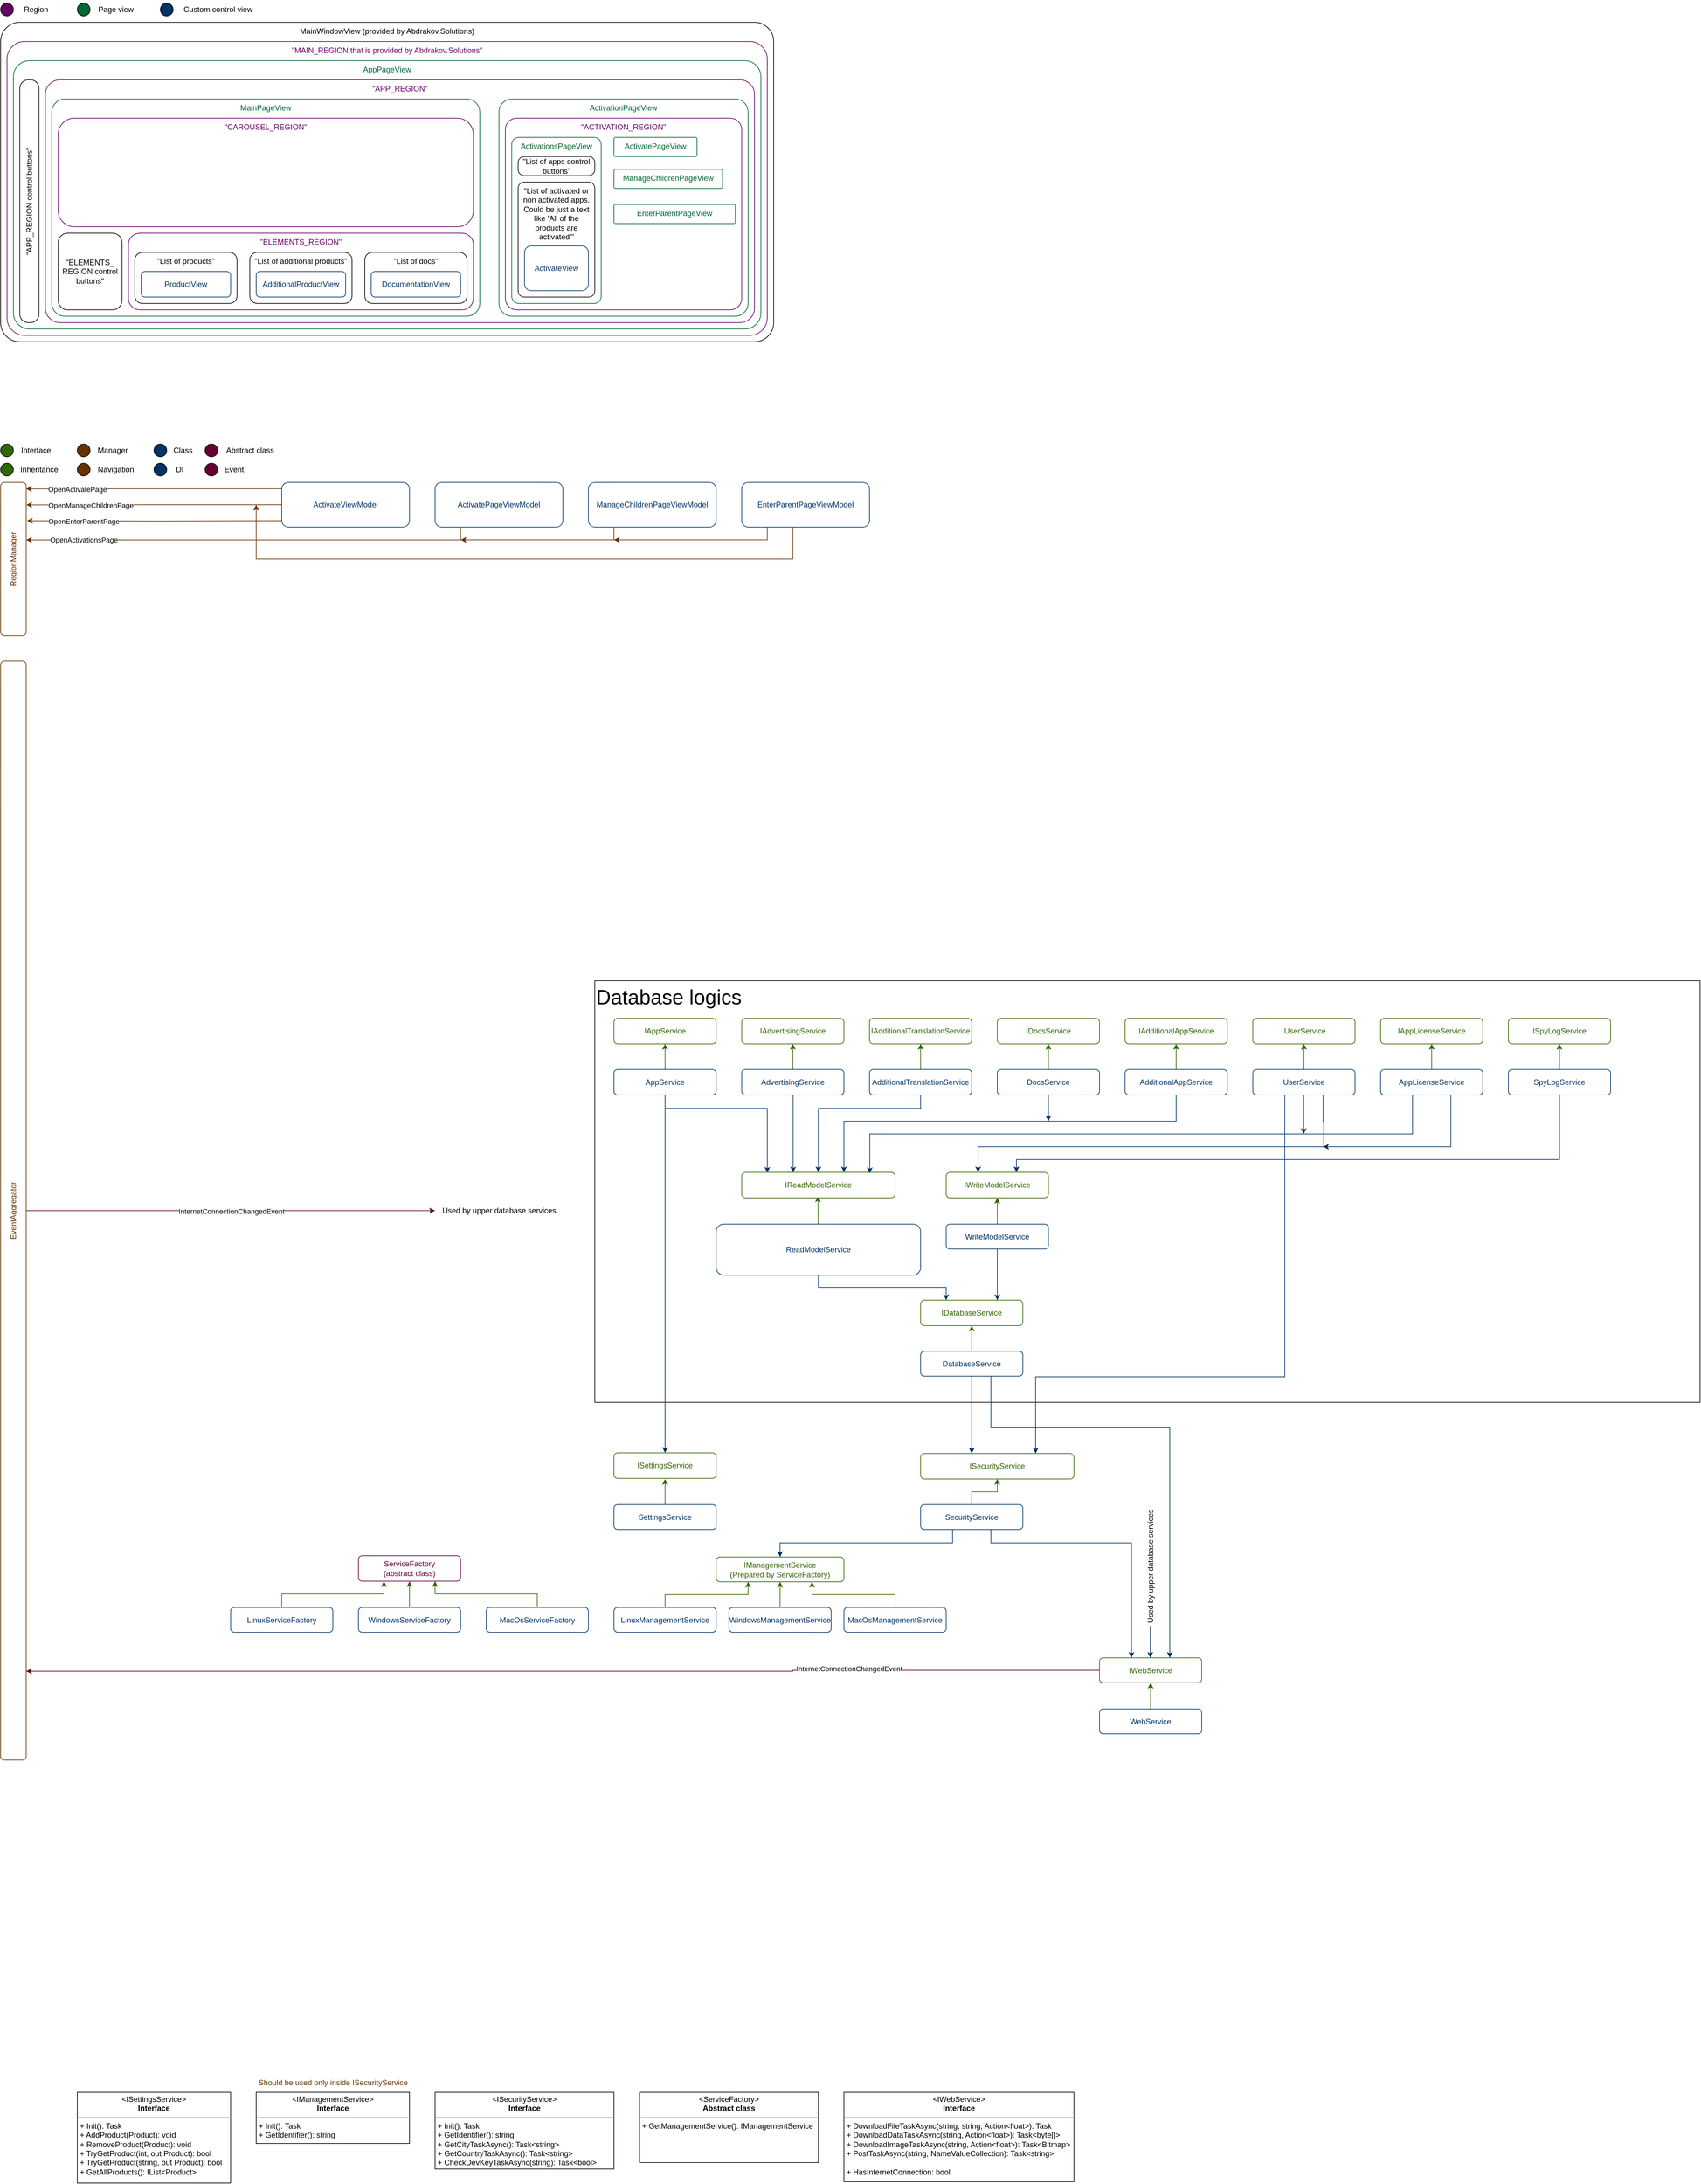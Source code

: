 <mxfile version="22.1.11" type="github">
  <diagram name="Страница — 1" id="71236_rjl9xkLxXNMGo-">
    <mxGraphModel dx="2607" dy="1356" grid="1" gridSize="10" guides="1" tooltips="1" connect="1" arrows="1" fold="1" page="1" pageScale="1" pageWidth="5000" pageHeight="5000" math="0" shadow="0">
      <root>
        <mxCell id="0" />
        <mxCell id="1" parent="0" />
        <mxCell id="tYsP8HOioMHmezU0ycBv-99" value="Database logics" style="rounded=0;whiteSpace=wrap;html=1;fillColor=none;align=left;verticalAlign=top;fontSize=32;movable=1;" parent="1" vertex="1">
          <mxGeometry x="970" y="1540" width="1730" height="660" as="geometry" />
        </mxCell>
        <mxCell id="tYsP8HOioMHmezU0ycBv-51" value="MainWindowView (provided by Abdrakov.Solutions)" style="rounded=1;whiteSpace=wrap;html=1;arcSize=6;verticalAlign=top;strokeColor=default;fontColor=default;" parent="1" vertex="1">
          <mxGeometry x="40" y="40" width="1210" height="500" as="geometry" />
        </mxCell>
        <mxCell id="tYsP8HOioMHmezU0ycBv-50" value="&quot;MAIN_REGION that is provided by Abdrakov.Solutions&quot;" style="rounded=1;whiteSpace=wrap;html=1;arcSize=6;verticalAlign=top;strokeColor=#660066;fontColor=#660066;" parent="1" vertex="1">
          <mxGeometry x="50" y="70" width="1190" height="460" as="geometry" />
        </mxCell>
        <mxCell id="tYsP8HOioMHmezU0ycBv-2" value="AppPageView" style="rounded=1;whiteSpace=wrap;html=1;arcSize=6;verticalAlign=top;fontColor=#006633;strokeColor=#006633;" parent="1" vertex="1">
          <mxGeometry x="60" y="100" width="1170" height="420" as="geometry" />
        </mxCell>
        <mxCell id="tYsP8HOioMHmezU0ycBv-1" value="&quot;APP_REGION&quot;" style="rounded=1;whiteSpace=wrap;html=1;arcSize=6;verticalAlign=top;strokeColor=#660066;fontColor=#660066;" parent="1" vertex="1">
          <mxGeometry x="110" y="130" width="1110" height="380" as="geometry" />
        </mxCell>
        <mxCell id="Ds0M7onVDxwUf57aXnbW-8" value="MainPageView" style="rounded=1;whiteSpace=wrap;html=1;arcSize=6;verticalAlign=top;strokeColor=#006633;fontColor=#006633;" parent="1" vertex="1">
          <mxGeometry x="120" y="160" width="670" height="340" as="geometry" />
        </mxCell>
        <mxCell id="Ds0M7onVDxwUf57aXnbW-7" value="&quot;ELEMENTS_REGION&quot;" style="rounded=1;whiteSpace=wrap;html=1;verticalAlign=top;strokeColor=#660066;fontColor=#660066;" parent="1" vertex="1">
          <mxGeometry x="240" y="370" width="540" height="120" as="geometry" />
        </mxCell>
        <mxCell id="Ds0M7onVDxwUf57aXnbW-2" value="&quot;List of products&quot;" style="rounded=1;whiteSpace=wrap;html=1;verticalAlign=top;" parent="1" vertex="1">
          <mxGeometry x="250" y="400" width="160" height="80" as="geometry" />
        </mxCell>
        <mxCell id="Ds0M7onVDxwUf57aXnbW-1" value="ProductView" style="rounded=1;whiteSpace=wrap;html=1;strokeColor=#003366;fontColor=#003366;" parent="1" vertex="1">
          <mxGeometry x="260" y="430" width="140" height="40" as="geometry" />
        </mxCell>
        <mxCell id="Ds0M7onVDxwUf57aXnbW-3" value="&quot;List of additional products&quot;" style="rounded=1;whiteSpace=wrap;html=1;verticalAlign=top;" parent="1" vertex="1">
          <mxGeometry x="430" y="400" width="160" height="80" as="geometry" />
        </mxCell>
        <mxCell id="Ds0M7onVDxwUf57aXnbW-4" value="AdditionalProductView" style="rounded=1;whiteSpace=wrap;html=1;fontColor=#003366;strokeColor=#003366;" parent="1" vertex="1">
          <mxGeometry x="440" y="430" width="140" height="40" as="geometry" />
        </mxCell>
        <mxCell id="Ds0M7onVDxwUf57aXnbW-5" value="&quot;List of docs&quot;" style="rounded=1;whiteSpace=wrap;html=1;verticalAlign=top;" parent="1" vertex="1">
          <mxGeometry x="610" y="400" width="160" height="80" as="geometry" />
        </mxCell>
        <mxCell id="Ds0M7onVDxwUf57aXnbW-6" value="DocumentationView" style="rounded=1;whiteSpace=wrap;html=1;strokeColor=#003366;fontColor=#003366;" parent="1" vertex="1">
          <mxGeometry x="620" y="430" width="140" height="40" as="geometry" />
        </mxCell>
        <mxCell id="Ds0M7onVDxwUf57aXnbW-9" value="&quot;CAROUSEL_REGION&quot;" style="rounded=1;whiteSpace=wrap;html=1;verticalAlign=top;strokeColor=#660066;fontColor=#660066;" parent="1" vertex="1">
          <mxGeometry x="130" y="190" width="650" height="170" as="geometry" />
        </mxCell>
        <mxCell id="Ds0M7onVDxwUf57aXnbW-11" value="&quot;ELEMENTS_&lt;br&gt;REGION control buttons&quot;" style="rounded=1;whiteSpace=wrap;html=1;verticalAlign=middle;" parent="1" vertex="1">
          <mxGeometry x="130" y="370" width="100" height="120" as="geometry" />
        </mxCell>
        <mxCell id="tYsP8HOioMHmezU0ycBv-4" value="&quot;APP_REGION control buttons&quot;" style="rounded=1;whiteSpace=wrap;html=1;arcSize=44;horizontal=0;" parent="1" vertex="1">
          <mxGeometry x="70" y="130" width="30" height="380" as="geometry" />
        </mxCell>
        <mxCell id="tYsP8HOioMHmezU0ycBv-5" value="ActivationPageView" style="rounded=1;whiteSpace=wrap;html=1;arcSize=6;verticalAlign=top;fontColor=#006633;strokeColor=#006633;" parent="1" vertex="1">
          <mxGeometry x="820" y="160" width="390" height="340" as="geometry" />
        </mxCell>
        <mxCell id="tYsP8HOioMHmezU0ycBv-6" value="&quot;ACTIVATION_REGION&quot;" style="rounded=1;whiteSpace=wrap;html=1;verticalAlign=top;arcSize=6;fontColor=#660066;strokeColor=#660066;" parent="1" vertex="1">
          <mxGeometry x="830" y="190" width="370" height="300" as="geometry" />
        </mxCell>
        <mxCell id="tYsP8HOioMHmezU0ycBv-8" value="ActivationsPageView" style="rounded=1;whiteSpace=wrap;html=1;arcSize=8;verticalAlign=top;fontColor=#006633;strokeColor=#006633;" parent="1" vertex="1">
          <mxGeometry x="840" y="220" width="140" height="260" as="geometry" />
        </mxCell>
        <mxCell id="tYsP8HOioMHmezU0ycBv-7" value="&quot;List of apps control buttons&quot;" style="rounded=1;whiteSpace=wrap;html=1;arcSize=32;" parent="1" vertex="1">
          <mxGeometry x="850" y="250" width="120" height="30" as="geometry" />
        </mxCell>
        <mxCell id="tYsP8HOioMHmezU0ycBv-9" value="&quot;List of activated or non activated apps. Could be just a text like &#39;All of the products are activated&#39;&quot;" style="rounded=1;whiteSpace=wrap;html=1;arcSize=8;verticalAlign=top;" parent="1" vertex="1">
          <mxGeometry x="850" y="290" width="120" height="180" as="geometry" />
        </mxCell>
        <mxCell id="tYsP8HOioMHmezU0ycBv-15" style="edgeStyle=orthogonalEdgeStyle;rounded=0;orthogonalLoop=1;jettySize=auto;html=1;horizontal=1;exitX=0;exitY=0.5;exitDx=0;exitDy=0;entryX=0.988;entryY=0.081;entryDx=0;entryDy=0;entryPerimeter=0;strokeColor=#663300;" parent="1" edge="1">
          <mxGeometry relative="1" as="geometry">
            <mxPoint x="509.94" y="770" as="sourcePoint" />
            <mxPoint x="80.0" y="770.24" as="targetPoint" />
            <Array as="points">
              <mxPoint x="170.48" y="769.8" />
              <mxPoint x="80.48" y="770.8" />
            </Array>
          </mxGeometry>
        </mxCell>
        <mxCell id="tYsP8HOioMHmezU0ycBv-16" value="OpenActivatePage" style="edgeLabel;html=1;align=center;verticalAlign=middle;resizable=0;points=[];horizontal=1;" parent="tYsP8HOioMHmezU0ycBv-15" vertex="1" connectable="0">
          <mxGeometry x="-0.202" y="-1" relative="1" as="geometry">
            <mxPoint x="-179" y="2" as="offset" />
          </mxGeometry>
        </mxCell>
        <mxCell id="tYsP8HOioMHmezU0ycBv-25" style="edgeStyle=orthogonalEdgeStyle;rounded=0;orthogonalLoop=1;jettySize=auto;html=1;exitX=0;exitY=0.5;exitDx=0;exitDy=0;entryX=1.008;entryY=0.147;entryDx=0;entryDy=0;entryPerimeter=0;strokeColor=#663300;" parent="1" source="tYsP8HOioMHmezU0ycBv-39" target="tYsP8HOioMHmezU0ycBv-37" edge="1">
          <mxGeometry relative="1" as="geometry">
            <mxPoint x="140" y="780" as="targetPoint" />
            <mxPoint x="260.0" y="650" as="sourcePoint" />
            <Array as="points" />
          </mxGeometry>
        </mxCell>
        <mxCell id="tYsP8HOioMHmezU0ycBv-28" value="OpenManageChildrenPage" style="edgeLabel;html=1;align=center;verticalAlign=middle;resizable=0;points=[];horizontal=1;" parent="tYsP8HOioMHmezU0ycBv-25" vertex="1" connectable="0">
          <mxGeometry x="0.2" y="-1" relative="1" as="geometry">
            <mxPoint x="-60" y="1" as="offset" />
          </mxGeometry>
        </mxCell>
        <mxCell id="tYsP8HOioMHmezU0ycBv-26" style="edgeStyle=orthogonalEdgeStyle;rounded=0;orthogonalLoop=1;jettySize=auto;html=1;exitX=0;exitY=0.75;exitDx=0;exitDy=0;entryX=1.031;entryY=0.219;entryDx=0;entryDy=0;entryPerimeter=0;strokeColor=#663300;" parent="1" edge="1">
          <mxGeometry relative="1" as="geometry">
            <mxPoint x="81.24" y="820.06" as="targetPoint" />
            <mxPoint x="480" y="820" as="sourcePoint" />
            <Array as="points" />
          </mxGeometry>
        </mxCell>
        <mxCell id="tYsP8HOioMHmezU0ycBv-29" value="OpenEnterParentPage" style="edgeLabel;html=1;align=center;verticalAlign=middle;resizable=0;points=[];horizontal=1;" parent="tYsP8HOioMHmezU0ycBv-26" vertex="1" connectable="0">
          <mxGeometry x="0.127" relative="1" as="geometry">
            <mxPoint x="-85" as="offset" />
          </mxGeometry>
        </mxCell>
        <mxCell id="tYsP8HOioMHmezU0ycBv-10" value="ActivateView" style="rounded=1;whiteSpace=wrap;html=1;fontColor=#003366;strokeColor=#003366;" parent="1" vertex="1">
          <mxGeometry x="860" y="390" width="100" height="70" as="geometry" />
        </mxCell>
        <mxCell id="tYsP8HOioMHmezU0ycBv-18" style="edgeStyle=orthogonalEdgeStyle;rounded=0;orthogonalLoop=1;jettySize=auto;html=1;entryX=1;entryY=0.417;entryDx=0;entryDy=0;entryPerimeter=0;strokeColor=#663300;" parent="1" edge="1">
          <mxGeometry relative="1" as="geometry">
            <mxPoint x="80" y="850.08" as="targetPoint" />
            <mxPoint x="760" y="820" as="sourcePoint" />
            <Array as="points">
              <mxPoint x="760" y="820" />
              <mxPoint x="760" y="850" />
            </Array>
          </mxGeometry>
        </mxCell>
        <mxCell id="tYsP8HOioMHmezU0ycBv-19" value="OpenActivationsPage" style="edgeLabel;html=1;align=center;verticalAlign=middle;resizable=0;points=[];horizontal=1;" parent="tYsP8HOioMHmezU0ycBv-18" vertex="1" connectable="0">
          <mxGeometry x="0.284" y="1" relative="1" as="geometry">
            <mxPoint x="-164" y="-1" as="offset" />
          </mxGeometry>
        </mxCell>
        <mxCell id="tYsP8HOioMHmezU0ycBv-13" value="ActivatePageView" style="rounded=1;whiteSpace=wrap;html=1;arcSize=8;verticalAlign=top;strokeColor=#006633;fontColor=#006633;" parent="1" vertex="1">
          <mxGeometry x="1000" y="220" width="130" height="30" as="geometry" />
        </mxCell>
        <mxCell id="tYsP8HOioMHmezU0ycBv-20" value="ManageChildrenPageView" style="rounded=1;whiteSpace=wrap;html=1;arcSize=8;verticalAlign=top;fontColor=#006633;strokeColor=#006633;" parent="1" vertex="1">
          <mxGeometry x="1000" y="270" width="170" height="30" as="geometry" />
        </mxCell>
        <mxCell id="tYsP8HOioMHmezU0ycBv-21" value="EnterParentPageView" style="rounded=1;whiteSpace=wrap;html=1;arcSize=8;verticalAlign=top;strokeColor=#006633;fontColor=#006633;" parent="1" vertex="1">
          <mxGeometry x="1000" y="325" width="190" height="30" as="geometry" />
        </mxCell>
        <mxCell id="tYsP8HOioMHmezU0ycBv-37" value="RegionManager" style="rounded=1;whiteSpace=wrap;html=1;horizontal=0;strokeColor=#663300;fontColor=#663300;" parent="1" vertex="1">
          <mxGeometry x="40" y="760" width="40" height="240" as="geometry" />
        </mxCell>
        <mxCell id="tYsP8HOioMHmezU0ycBv-38" value="EventAggregator" style="rounded=1;whiteSpace=wrap;html=1;horizontal=0;strokeColor=#663300;fontColor=#663300;" parent="1" vertex="1">
          <mxGeometry x="40" y="1040" width="40" height="1720" as="geometry" />
        </mxCell>
        <mxCell id="tYsP8HOioMHmezU0ycBv-39" value="ActivateViewModel" style="rounded=1;whiteSpace=wrap;html=1;strokeColor=#003366;fontColor=#003366;" parent="1" vertex="1">
          <mxGeometry x="480" y="760" width="200" height="70" as="geometry" />
        </mxCell>
        <mxCell id="tYsP8HOioMHmezU0ycBv-40" value="ActivatePageViewModel" style="rounded=1;whiteSpace=wrap;html=1;strokeColor=#003366;fontColor=#003366;" parent="1" vertex="1">
          <mxGeometry x="720" y="760" width="200" height="70" as="geometry" />
        </mxCell>
        <mxCell id="tYsP8HOioMHmezU0ycBv-42" style="edgeStyle=orthogonalEdgeStyle;rounded=0;orthogonalLoop=1;jettySize=auto;html=1;strokeColor=#663300;" parent="1" source="tYsP8HOioMHmezU0ycBv-41" edge="1">
          <mxGeometry relative="1" as="geometry">
            <mxPoint x="760" y="850" as="targetPoint" />
            <Array as="points">
              <mxPoint x="1000" y="850" />
            </Array>
          </mxGeometry>
        </mxCell>
        <mxCell id="tYsP8HOioMHmezU0ycBv-41" value="ManageChildrenPageViewModel" style="rounded=1;whiteSpace=wrap;html=1;strokeColor=#003366;fontColor=#003366;" parent="1" vertex="1">
          <mxGeometry x="960" y="760" width="200" height="70" as="geometry" />
        </mxCell>
        <mxCell id="tYsP8HOioMHmezU0ycBv-44" style="edgeStyle=orthogonalEdgeStyle;rounded=0;orthogonalLoop=1;jettySize=auto;html=1;strokeColor=#663300;" parent="1" source="tYsP8HOioMHmezU0ycBv-43" edge="1">
          <mxGeometry relative="1" as="geometry">
            <mxPoint x="1000" y="850" as="targetPoint" />
            <Array as="points">
              <mxPoint x="1240" y="850" />
            </Array>
          </mxGeometry>
        </mxCell>
        <mxCell id="tYsP8HOioMHmezU0ycBv-46" style="edgeStyle=orthogonalEdgeStyle;rounded=0;orthogonalLoop=1;jettySize=auto;html=1;strokeColor=#663300;" parent="1" source="tYsP8HOioMHmezU0ycBv-43" edge="1">
          <mxGeometry relative="1" as="geometry">
            <mxPoint x="440" y="795" as="targetPoint" />
            <Array as="points">
              <mxPoint x="1280" y="880" />
            </Array>
          </mxGeometry>
        </mxCell>
        <mxCell id="tYsP8HOioMHmezU0ycBv-43" value="EnterParentPageViewModel" style="rounded=1;whiteSpace=wrap;html=1;strokeColor=#003366;fontColor=#003366;" parent="1" vertex="1">
          <mxGeometry x="1200" y="760" width="200" height="70" as="geometry" />
        </mxCell>
        <mxCell id="tYsP8HOioMHmezU0ycBv-52" value="" style="ellipse;whiteSpace=wrap;html=1;fillStyle=solid;fillColor=#660066;" parent="1" vertex="1">
          <mxGeometry x="40" y="10" width="20" height="20" as="geometry" />
        </mxCell>
        <mxCell id="tYsP8HOioMHmezU0ycBv-54" value="Region" style="text;html=1;align=center;verticalAlign=middle;resizable=0;points=[];autosize=1;strokeColor=none;fillColor=none;" parent="1" vertex="1">
          <mxGeometry x="65" y="5" width="60" height="30" as="geometry" />
        </mxCell>
        <mxCell id="tYsP8HOioMHmezU0ycBv-55" value="" style="ellipse;whiteSpace=wrap;html=1;fillStyle=solid;fillColor=#006633;" parent="1" vertex="1">
          <mxGeometry x="160" y="10" width="20" height="20" as="geometry" />
        </mxCell>
        <mxCell id="tYsP8HOioMHmezU0ycBv-56" value="Page view" style="text;html=1;align=center;verticalAlign=middle;resizable=0;points=[];autosize=1;strokeColor=none;fillColor=none;" parent="1" vertex="1">
          <mxGeometry x="180" y="5" width="80" height="30" as="geometry" />
        </mxCell>
        <mxCell id="tYsP8HOioMHmezU0ycBv-57" value="" style="ellipse;whiteSpace=wrap;html=1;fillStyle=solid;fillColor=#003366;" parent="1" vertex="1">
          <mxGeometry x="290" y="10" width="20" height="20" as="geometry" />
        </mxCell>
        <mxCell id="tYsP8HOioMHmezU0ycBv-58" value="Custom control view" style="text;html=1;align=center;verticalAlign=middle;resizable=0;points=[];autosize=1;strokeColor=none;fillColor=none;" parent="1" vertex="1">
          <mxGeometry x="315" y="5" width="130" height="30" as="geometry" />
        </mxCell>
        <mxCell id="tYsP8HOioMHmezU0ycBv-69" style="edgeStyle=orthogonalEdgeStyle;rounded=0;orthogonalLoop=1;jettySize=auto;html=1;strokeColor=#336600;" parent="1" source="tYsP8HOioMHmezU0ycBv-59" target="tYsP8HOioMHmezU0ycBv-60" edge="1">
          <mxGeometry relative="1" as="geometry">
            <Array as="points">
              <mxPoint x="1080" y="1669" />
              <mxPoint x="1080" y="1669" />
            </Array>
          </mxGeometry>
        </mxCell>
        <mxCell id="tYsP8HOioMHmezU0ycBv-80" style="edgeStyle=orthogonalEdgeStyle;rounded=0;orthogonalLoop=1;jettySize=auto;html=1;strokeColor=#003366;entryX=0.164;entryY=0.018;entryDx=0;entryDy=0;entryPerimeter=0;" parent="1" source="tYsP8HOioMHmezU0ycBv-59" target="tYsP8HOioMHmezU0ycBv-78" edge="1">
          <mxGeometry relative="1" as="geometry">
            <mxPoint x="1200" y="1820" as="targetPoint" />
            <Array as="points">
              <mxPoint x="1080" y="1740" />
              <mxPoint x="1240" y="1740" />
              <mxPoint x="1240" y="1841" />
            </Array>
          </mxGeometry>
        </mxCell>
        <mxCell id="tYsP8HOioMHmezU0ycBv-162" style="edgeStyle=orthogonalEdgeStyle;rounded=0;orthogonalLoop=1;jettySize=auto;html=1;entryX=0.5;entryY=0;entryDx=0;entryDy=0;strokeColor=#003366;" parent="1" source="tYsP8HOioMHmezU0ycBv-59" target="tYsP8HOioMHmezU0ycBv-145" edge="1">
          <mxGeometry relative="1" as="geometry" />
        </mxCell>
        <mxCell id="tYsP8HOioMHmezU0ycBv-59" value="AppService" style="rounded=1;whiteSpace=wrap;html=1;fontColor=#003366;strokeColor=#003366;" parent="1" vertex="1">
          <mxGeometry x="1000" y="1679" width="160" height="40" as="geometry" />
        </mxCell>
        <mxCell id="tYsP8HOioMHmezU0ycBv-60" value="IAppService" style="rounded=1;whiteSpace=wrap;html=1;strokeColor=#336600;fontColor=#336600;" parent="1" vertex="1">
          <mxGeometry x="1000" y="1599" width="160" height="40" as="geometry" />
        </mxCell>
        <mxCell id="tYsP8HOioMHmezU0ycBv-70" style="edgeStyle=orthogonalEdgeStyle;rounded=0;orthogonalLoop=1;jettySize=auto;html=1;strokeColor=#336600;" parent="1" source="tYsP8HOioMHmezU0ycBv-61" target="tYsP8HOioMHmezU0ycBv-62" edge="1">
          <mxGeometry relative="1" as="geometry">
            <Array as="points">
              <mxPoint x="1280" y="1669" />
              <mxPoint x="1280" y="1669" />
            </Array>
          </mxGeometry>
        </mxCell>
        <mxCell id="tYsP8HOioMHmezU0ycBv-81" style="edgeStyle=orthogonalEdgeStyle;rounded=0;orthogonalLoop=1;jettySize=auto;html=1;strokeColor=#003366;entryX=0.335;entryY=0.009;entryDx=0;entryDy=0;entryPerimeter=0;" parent="1" source="tYsP8HOioMHmezU0ycBv-61" target="tYsP8HOioMHmezU0ycBv-78" edge="1">
          <mxGeometry relative="1" as="geometry">
            <mxPoint x="1240" y="1820" as="targetPoint" />
            <Array as="points">
              <mxPoint x="1320" y="1680" />
              <mxPoint x="1240" y="1680" />
            </Array>
          </mxGeometry>
        </mxCell>
        <mxCell id="tYsP8HOioMHmezU0ycBv-61" value="AdvertisingService" style="rounded=1;whiteSpace=wrap;html=1;fontColor=#003366;strokeColor=#003366;" parent="1" vertex="1">
          <mxGeometry x="1200" y="1679" width="160" height="40" as="geometry" />
        </mxCell>
        <mxCell id="tYsP8HOioMHmezU0ycBv-62" value="IAdvertisingService" style="rounded=1;whiteSpace=wrap;html=1;strokeColor=#336600;fontColor=#336600;" parent="1" vertex="1">
          <mxGeometry x="1200" y="1599" width="160" height="40" as="geometry" />
        </mxCell>
        <mxCell id="tYsP8HOioMHmezU0ycBv-63" value="IAdditionalTranslationService" style="rounded=1;whiteSpace=wrap;html=1;strokeColor=#336600;fontColor=#336600;" parent="1" vertex="1">
          <mxGeometry x="1400" y="1599" width="160" height="40" as="geometry" />
        </mxCell>
        <mxCell id="tYsP8HOioMHmezU0ycBv-71" style="edgeStyle=orthogonalEdgeStyle;rounded=0;orthogonalLoop=1;jettySize=auto;html=1;strokeColor=#336600;" parent="1" source="tYsP8HOioMHmezU0ycBv-64" target="tYsP8HOioMHmezU0ycBv-63" edge="1">
          <mxGeometry relative="1" as="geometry">
            <Array as="points">
              <mxPoint x="1480" y="1669" />
              <mxPoint x="1480" y="1669" />
            </Array>
          </mxGeometry>
        </mxCell>
        <mxCell id="tYsP8HOioMHmezU0ycBv-64" value="AdditionalTranslationService" style="rounded=1;whiteSpace=wrap;html=1;fontColor=#003366;strokeColor=#003366;" parent="1" vertex="1">
          <mxGeometry x="1400" y="1679" width="160" height="40" as="geometry" />
        </mxCell>
        <mxCell id="tYsP8HOioMHmezU0ycBv-72" style="edgeStyle=orthogonalEdgeStyle;rounded=0;orthogonalLoop=1;jettySize=auto;html=1;strokeColor=#336600;" parent="1" source="tYsP8HOioMHmezU0ycBv-65" target="tYsP8HOioMHmezU0ycBv-66" edge="1">
          <mxGeometry relative="1" as="geometry">
            <Array as="points">
              <mxPoint x="1880" y="1669" />
              <mxPoint x="1880" y="1669" />
            </Array>
          </mxGeometry>
        </mxCell>
        <mxCell id="tYsP8HOioMHmezU0ycBv-83" style="edgeStyle=orthogonalEdgeStyle;rounded=0;orthogonalLoop=1;jettySize=auto;html=1;strokeColor=#003366;" parent="1" source="tYsP8HOioMHmezU0ycBv-65" target="tYsP8HOioMHmezU0ycBv-78" edge="1">
          <mxGeometry relative="1" as="geometry">
            <mxPoint x="1320" y="1820" as="targetPoint" />
            <Array as="points">
              <mxPoint x="1880" y="1760" />
              <mxPoint x="1360" y="1760" />
            </Array>
          </mxGeometry>
        </mxCell>
        <mxCell id="tYsP8HOioMHmezU0ycBv-65" value="AdditionalAppService" style="rounded=1;whiteSpace=wrap;html=1;fontColor=#003366;strokeColor=#003366;" parent="1" vertex="1">
          <mxGeometry x="1800" y="1679" width="160" height="40" as="geometry" />
        </mxCell>
        <mxCell id="tYsP8HOioMHmezU0ycBv-66" value="IAdditionalAppService" style="rounded=1;whiteSpace=wrap;html=1;strokeColor=#336600;fontColor=#336600;" parent="1" vertex="1">
          <mxGeometry x="1800" y="1599" width="160" height="40" as="geometry" />
        </mxCell>
        <mxCell id="tYsP8HOioMHmezU0ycBv-73" style="edgeStyle=orthogonalEdgeStyle;rounded=0;orthogonalLoop=1;jettySize=auto;html=1;strokeColor=#336600;" parent="1" source="tYsP8HOioMHmezU0ycBv-67" target="tYsP8HOioMHmezU0ycBv-68" edge="1">
          <mxGeometry relative="1" as="geometry">
            <Array as="points">
              <mxPoint x="2480" y="1669" />
              <mxPoint x="2480" y="1669" />
            </Array>
          </mxGeometry>
        </mxCell>
        <mxCell id="tYsP8HOioMHmezU0ycBv-88" style="edgeStyle=orthogonalEdgeStyle;rounded=0;orthogonalLoop=1;jettySize=auto;html=1;strokeColor=#003366;" parent="1" source="tYsP8HOioMHmezU0ycBv-67" target="tYsP8HOioMHmezU0ycBv-86" edge="1">
          <mxGeometry relative="1" as="geometry">
            <mxPoint x="1920" y="1820" as="targetPoint" />
            <Array as="points">
              <mxPoint x="2480" y="1820" />
              <mxPoint x="1630" y="1820" />
            </Array>
          </mxGeometry>
        </mxCell>
        <mxCell id="tYsP8HOioMHmezU0ycBv-67" value="SpyLogService" style="rounded=1;whiteSpace=wrap;html=1;fontColor=#003366;strokeColor=#003366;" parent="1" vertex="1">
          <mxGeometry x="2400" y="1679" width="160" height="40" as="geometry" />
        </mxCell>
        <mxCell id="tYsP8HOioMHmezU0ycBv-68" value="ISpyLogService" style="rounded=1;whiteSpace=wrap;html=1;strokeColor=#336600;fontColor=#336600;" parent="1" vertex="1">
          <mxGeometry x="2400" y="1599" width="160" height="40" as="geometry" />
        </mxCell>
        <mxCell id="tYsP8HOioMHmezU0ycBv-79" style="edgeStyle=orthogonalEdgeStyle;rounded=0;orthogonalLoop=1;jettySize=auto;html=1;entryX=0.666;entryY=0.93;entryDx=0;entryDy=0;strokeColor=#336600;entryPerimeter=0;" parent="1" edge="1">
          <mxGeometry relative="1" as="geometry">
            <mxPoint x="1319.52" y="1921.4" as="sourcePoint" />
            <mxPoint x="1319.33" y="1877.6" as="targetPoint" />
            <Array as="points">
              <mxPoint x="1319.49" y="1899.4" />
              <mxPoint x="1319.49" y="1899.4" />
            </Array>
          </mxGeometry>
        </mxCell>
        <mxCell id="tYsP8HOioMHmezU0ycBv-91" style="edgeStyle=orthogonalEdgeStyle;rounded=0;orthogonalLoop=1;jettySize=auto;html=1;strokeColor=#003366;entryX=0.25;entryY=0;entryDx=0;entryDy=0;" parent="1" source="tYsP8HOioMHmezU0ycBv-74" target="tYsP8HOioMHmezU0ycBv-93" edge="1">
          <mxGeometry relative="1" as="geometry">
            <mxPoint x="1520" y="2060" as="targetPoint" />
            <Array as="points">
              <mxPoint x="1320" y="2020" />
              <mxPoint x="1520" y="2020" />
            </Array>
          </mxGeometry>
        </mxCell>
        <mxCell id="tYsP8HOioMHmezU0ycBv-74" value="ReadModelService" style="rounded=1;whiteSpace=wrap;html=1;fontColor=#003366;strokeColor=#003366;" parent="1" vertex="1">
          <mxGeometry x="1160" y="1921" width="320" height="80" as="geometry" />
        </mxCell>
        <mxCell id="tYsP8HOioMHmezU0ycBv-77" style="edgeStyle=orthogonalEdgeStyle;rounded=0;orthogonalLoop=1;jettySize=auto;html=1;strokeColor=#336600;" parent="1" source="tYsP8HOioMHmezU0ycBv-75" target="tYsP8HOioMHmezU0ycBv-76" edge="1">
          <mxGeometry relative="1" as="geometry">
            <Array as="points">
              <mxPoint x="2280" y="1669" />
              <mxPoint x="2280" y="1669" />
            </Array>
          </mxGeometry>
        </mxCell>
        <mxCell id="tYsP8HOioMHmezU0ycBv-89" style="edgeStyle=orthogonalEdgeStyle;rounded=0;orthogonalLoop=1;jettySize=auto;html=1;strokeColor=#003366;" parent="1" source="tYsP8HOioMHmezU0ycBv-75" target="tYsP8HOioMHmezU0ycBv-86" edge="1">
          <mxGeometry relative="1" as="geometry">
            <mxPoint x="1880" y="1820" as="targetPoint" />
            <Array as="points">
              <mxPoint x="2310" y="1800" />
              <mxPoint x="1570" y="1800" />
            </Array>
          </mxGeometry>
        </mxCell>
        <mxCell id="tYsP8HOioMHmezU0ycBv-75" value="AppLicenseService" style="rounded=1;whiteSpace=wrap;html=1;fontColor=#003366;strokeColor=#003366;" parent="1" vertex="1">
          <mxGeometry x="2200" y="1679" width="160" height="40" as="geometry" />
        </mxCell>
        <mxCell id="tYsP8HOioMHmezU0ycBv-76" value="IAppLicenseService" style="rounded=1;whiteSpace=wrap;html=1;strokeColor=#336600;fontColor=#336600;" parent="1" vertex="1">
          <mxGeometry x="2200" y="1599" width="160" height="40" as="geometry" />
        </mxCell>
        <mxCell id="tYsP8HOioMHmezU0ycBv-78" value="IReadModelService" style="rounded=1;whiteSpace=wrap;html=1;strokeColor=#336600;fontColor=#336600;" parent="1" vertex="1">
          <mxGeometry x="1200" y="1840" width="240" height="40" as="geometry" />
        </mxCell>
        <mxCell id="tYsP8HOioMHmezU0ycBv-82" style="edgeStyle=orthogonalEdgeStyle;rounded=0;orthogonalLoop=1;jettySize=auto;html=1;strokeColor=#003366;" parent="1" source="tYsP8HOioMHmezU0ycBv-64" target="tYsP8HOioMHmezU0ycBv-78" edge="1">
          <mxGeometry relative="1" as="geometry">
            <mxPoint x="1281" y="1820" as="targetPoint" />
            <Array as="points">
              <mxPoint x="1480" y="1740" />
              <mxPoint x="1320" y="1740" />
            </Array>
          </mxGeometry>
        </mxCell>
        <mxCell id="tYsP8HOioMHmezU0ycBv-84" style="edgeStyle=orthogonalEdgeStyle;rounded=0;orthogonalLoop=1;jettySize=auto;html=1;strokeColor=#003366;entryX=0.835;entryY=0.035;entryDx=0;entryDy=0;entryPerimeter=0;" parent="1" source="tYsP8HOioMHmezU0ycBv-75" target="tYsP8HOioMHmezU0ycBv-78" edge="1">
          <mxGeometry relative="1" as="geometry">
            <mxPoint x="1360" y="1820" as="targetPoint" />
            <Array as="points">
              <mxPoint x="2250" y="1780" />
              <mxPoint x="1400" y="1780" />
            </Array>
          </mxGeometry>
        </mxCell>
        <mxCell id="tYsP8HOioMHmezU0ycBv-87" style="edgeStyle=orthogonalEdgeStyle;rounded=0;orthogonalLoop=1;jettySize=auto;html=1;strokeColor=#336600;" parent="1" source="tYsP8HOioMHmezU0ycBv-85" target="tYsP8HOioMHmezU0ycBv-86" edge="1">
          <mxGeometry relative="1" as="geometry">
            <Array as="points">
              <mxPoint x="1560" y="1921" />
              <mxPoint x="1440" y="1921" />
            </Array>
          </mxGeometry>
        </mxCell>
        <mxCell id="tYsP8HOioMHmezU0ycBv-92" style="edgeStyle=orthogonalEdgeStyle;rounded=0;orthogonalLoop=1;jettySize=auto;html=1;strokeColor=#003366;entryX=0.75;entryY=0;entryDx=0;entryDy=0;" parent="1" source="tYsP8HOioMHmezU0ycBv-85" target="tYsP8HOioMHmezU0ycBv-93" edge="1">
          <mxGeometry relative="1" as="geometry">
            <mxPoint x="1600" y="2060" as="targetPoint" />
            <Array as="points">
              <mxPoint x="1600" y="1980" />
              <mxPoint x="1600" y="1980" />
            </Array>
          </mxGeometry>
        </mxCell>
        <mxCell id="tYsP8HOioMHmezU0ycBv-85" value="WriteModelService" style="rounded=1;whiteSpace=wrap;html=1;fontColor=#003366;strokeColor=#003366;" parent="1" vertex="1">
          <mxGeometry x="1520" y="1921" width="160" height="39" as="geometry" />
        </mxCell>
        <mxCell id="tYsP8HOioMHmezU0ycBv-86" value="IWriteModelService" style="rounded=1;whiteSpace=wrap;html=1;strokeColor=#336600;fontColor=#336600;" parent="1" vertex="1">
          <mxGeometry x="1520" y="1840" width="160" height="40" as="geometry" />
        </mxCell>
        <mxCell id="tYsP8HOioMHmezU0ycBv-94" style="edgeStyle=orthogonalEdgeStyle;rounded=0;orthogonalLoop=1;jettySize=auto;html=1;strokeColor=#336600;" parent="1" edge="1">
          <mxGeometry relative="1" as="geometry">
            <mxPoint x="1560" y="2120" as="sourcePoint" />
            <mxPoint x="1560" y="2080" as="targetPoint" />
            <Array as="points">
              <mxPoint x="1560" y="2090" />
              <mxPoint x="1560" y="2090" />
            </Array>
          </mxGeometry>
        </mxCell>
        <mxCell id="tYsP8HOioMHmezU0ycBv-96" style="edgeStyle=orthogonalEdgeStyle;rounded=0;orthogonalLoop=1;jettySize=auto;html=1;strokeColor=#003366;" parent="1" source="tYsP8HOioMHmezU0ycBv-90" edge="1">
          <mxGeometry relative="1" as="geometry">
            <mxPoint x="1870" y="2600" as="targetPoint" />
            <Array as="points">
              <mxPoint x="1590" y="2240" />
              <mxPoint x="1870" y="2240" />
              <mxPoint x="1870" y="2600" />
            </Array>
          </mxGeometry>
        </mxCell>
        <mxCell id="tYsP8HOioMHmezU0ycBv-151" style="edgeStyle=orthogonalEdgeStyle;rounded=0;orthogonalLoop=1;jettySize=auto;html=1;strokeColor=#003366;" parent="1" source="tYsP8HOioMHmezU0ycBv-90" target="tYsP8HOioMHmezU0ycBv-108" edge="1">
          <mxGeometry relative="1" as="geometry">
            <Array as="points">
              <mxPoint x="1560" y="2250" />
              <mxPoint x="1560" y="2250" />
            </Array>
          </mxGeometry>
        </mxCell>
        <mxCell id="tYsP8HOioMHmezU0ycBv-90" value="DatabaseService" style="rounded=1;whiteSpace=wrap;html=1;fontColor=#003366;strokeColor=#003366;" parent="1" vertex="1">
          <mxGeometry x="1480" y="2120" width="160" height="39" as="geometry" />
        </mxCell>
        <mxCell id="tYsP8HOioMHmezU0ycBv-93" value="IDatabaseService" style="rounded=1;whiteSpace=wrap;html=1;strokeColor=#336600;fontColor=#336600;" parent="1" vertex="1">
          <mxGeometry x="1480" y="2040" width="160" height="40" as="geometry" />
        </mxCell>
        <mxCell id="tYsP8HOioMHmezU0ycBv-98" style="edgeStyle=orthogonalEdgeStyle;rounded=0;orthogonalLoop=1;jettySize=auto;html=1;strokeColor=#336600;" parent="1" edge="1">
          <mxGeometry relative="1" as="geometry">
            <mxPoint x="1840.001" y="2680" as="sourcePoint" />
            <mxPoint x="1840.001" y="2639.0" as="targetPoint" />
            <Array as="points">
              <mxPoint x="1839.98" y="2640" />
              <mxPoint x="1839.98" y="2640" />
            </Array>
          </mxGeometry>
        </mxCell>
        <mxCell id="tYsP8HOioMHmezU0ycBv-95" value="WebService" style="rounded=1;whiteSpace=wrap;html=1;fontColor=#003366;strokeColor=#003366;" parent="1" vertex="1">
          <mxGeometry x="1760" y="2680" width="160" height="39" as="geometry" />
        </mxCell>
        <mxCell id="tYsP8HOioMHmezU0ycBv-159" style="edgeStyle=orthogonalEdgeStyle;rounded=0;orthogonalLoop=1;jettySize=auto;html=1;strokeColor=#003366;" parent="1" edge="1">
          <mxGeometry relative="1" as="geometry">
            <mxPoint x="1839.49" y="2600" as="targetPoint" />
            <mxPoint x="1839.516" y="2550" as="sourcePoint" />
          </mxGeometry>
        </mxCell>
        <mxCell id="tYsP8HOioMHmezU0ycBv-97" value="IWebService" style="rounded=1;whiteSpace=wrap;html=1;strokeColor=#336600;fontColor=#336600;" parent="1" vertex="1">
          <mxGeometry x="1760" y="2600" width="160" height="39" as="geometry" />
        </mxCell>
        <mxCell id="tYsP8HOioMHmezU0ycBv-105" style="edgeStyle=orthogonalEdgeStyle;rounded=0;orthogonalLoop=1;jettySize=auto;html=1;strokeColor=#660033;exitX=0;exitY=0.5;exitDx=0;exitDy=0;" parent="1" source="tYsP8HOioMHmezU0ycBv-97" edge="1">
          <mxGeometry relative="1" as="geometry">
            <mxPoint x="1360" y="2620.889" as="sourcePoint" />
            <mxPoint x="80" y="2621" as="targetPoint" />
            <Array as="points">
              <mxPoint x="1280" y="2621" />
            </Array>
          </mxGeometry>
        </mxCell>
        <mxCell id="tYsP8HOioMHmezU0ycBv-106" value="InternetConnectionChangedEvent" style="edgeLabel;html=1;align=center;verticalAlign=middle;resizable=0;points=[];" parent="tYsP8HOioMHmezU0ycBv-105" vertex="1" connectable="0">
          <mxGeometry x="-0.629" y="-2" relative="1" as="geometry">
            <mxPoint x="-80" y="-1" as="offset" />
          </mxGeometry>
        </mxCell>
        <mxCell id="tYsP8HOioMHmezU0ycBv-109" style="edgeStyle=orthogonalEdgeStyle;rounded=0;orthogonalLoop=1;jettySize=auto;html=1;entryX=0.5;entryY=1;entryDx=0;entryDy=0;endArrow=classic;endFill=1;strokeColor=#336600;" parent="1" source="tYsP8HOioMHmezU0ycBv-107" target="tYsP8HOioMHmezU0ycBv-108" edge="1">
          <mxGeometry relative="1" as="geometry">
            <Array as="points" />
          </mxGeometry>
        </mxCell>
        <mxCell id="tYsP8HOioMHmezU0ycBv-122" style="edgeStyle=orthogonalEdgeStyle;rounded=0;orthogonalLoop=1;jettySize=auto;html=1;entryX=0.5;entryY=0;entryDx=0;entryDy=0;strokeColor=#003366;" parent="1" source="tYsP8HOioMHmezU0ycBv-107" target="tYsP8HOioMHmezU0ycBv-119" edge="1">
          <mxGeometry relative="1" as="geometry">
            <Array as="points">
              <mxPoint x="1530" y="2420" />
              <mxPoint x="1260" y="2420" />
            </Array>
          </mxGeometry>
        </mxCell>
        <mxCell id="tYsP8HOioMHmezU0ycBv-153" style="edgeStyle=orthogonalEdgeStyle;rounded=0;orthogonalLoop=1;jettySize=auto;html=1;strokeColor=#003366;" parent="1" source="tYsP8HOioMHmezU0ycBv-107" target="tYsP8HOioMHmezU0ycBv-97" edge="1">
          <mxGeometry relative="1" as="geometry">
            <Array as="points">
              <mxPoint x="1590" y="2420" />
              <mxPoint x="1810" y="2420" />
            </Array>
          </mxGeometry>
        </mxCell>
        <mxCell id="tYsP8HOioMHmezU0ycBv-107" value="SecurityService" style="rounded=1;whiteSpace=wrap;html=1;fontColor=#003366;strokeColor=#003366;" parent="1" vertex="1">
          <mxGeometry x="1480" y="2360" width="160" height="39" as="geometry" />
        </mxCell>
        <mxCell id="tYsP8HOioMHmezU0ycBv-108" value="ISecurityService" style="rounded=1;whiteSpace=wrap;html=1;strokeColor=#336600;fontColor=#336600;" parent="1" vertex="1">
          <mxGeometry x="1480" y="2280" width="240" height="40" as="geometry" />
        </mxCell>
        <mxCell id="tYsP8HOioMHmezU0ycBv-111" value="" style="ellipse;whiteSpace=wrap;html=1;fillStyle=solid;fillColor=#336600;" parent="1" vertex="1">
          <mxGeometry x="40" y="730" width="20" height="20" as="geometry" />
        </mxCell>
        <mxCell id="tYsP8HOioMHmezU0ycBv-112" value="Inheritance" style="text;html=1;align=center;verticalAlign=middle;resizable=0;points=[];autosize=1;strokeColor=none;fillColor=none;" parent="1" vertex="1">
          <mxGeometry x="60" y="725" width="80" height="30" as="geometry" />
        </mxCell>
        <mxCell id="tYsP8HOioMHmezU0ycBv-113" value="" style="ellipse;whiteSpace=wrap;html=1;fillStyle=solid;fillColor=#663300;" parent="1" vertex="1">
          <mxGeometry x="160" y="730" width="20" height="20" as="geometry" />
        </mxCell>
        <mxCell id="tYsP8HOioMHmezU0ycBv-114" value="Navigation" style="text;html=1;align=center;verticalAlign=middle;resizable=0;points=[];autosize=1;strokeColor=none;fillColor=none;" parent="1" vertex="1">
          <mxGeometry x="180" y="725" width="80" height="30" as="geometry" />
        </mxCell>
        <mxCell id="tYsP8HOioMHmezU0ycBv-115" value="" style="ellipse;whiteSpace=wrap;html=1;fillStyle=solid;fillColor=#003366;" parent="1" vertex="1">
          <mxGeometry x="280" y="730" width="20" height="20" as="geometry" />
        </mxCell>
        <mxCell id="tYsP8HOioMHmezU0ycBv-116" value="DI" style="text;html=1;align=center;verticalAlign=middle;resizable=0;points=[];autosize=1;strokeColor=none;fillColor=none;" parent="1" vertex="1">
          <mxGeometry x="300" y="725" width="40" height="30" as="geometry" />
        </mxCell>
        <mxCell id="tYsP8HOioMHmezU0ycBv-117" value="" style="ellipse;whiteSpace=wrap;html=1;fillStyle=solid;fillColor=#660033;" parent="1" vertex="1">
          <mxGeometry x="360" y="730" width="20" height="20" as="geometry" />
        </mxCell>
        <mxCell id="tYsP8HOioMHmezU0ycBv-118" value="Event" style="text;html=1;align=center;verticalAlign=middle;resizable=0;points=[];autosize=1;strokeColor=none;fillColor=none;" parent="1" vertex="1">
          <mxGeometry x="380" y="725" width="50" height="30" as="geometry" />
        </mxCell>
        <mxCell id="tYsP8HOioMHmezU0ycBv-119" value="IManagementService&lt;br&gt;(Prepared by ServiceFactory)" style="rounded=1;whiteSpace=wrap;html=1;strokeColor=#336600;fontColor=#336600;" parent="1" vertex="1">
          <mxGeometry x="1160" y="2442" width="200" height="39" as="geometry" />
        </mxCell>
        <mxCell id="tYsP8HOioMHmezU0ycBv-123" value="ServiceFactory&lt;br&gt;(abstract class)" style="rounded=1;whiteSpace=wrap;html=1;strokeColor=#660033;fontColor=#660033;" parent="1" vertex="1">
          <mxGeometry x="600" y="2440" width="160" height="40" as="geometry" />
        </mxCell>
        <mxCell id="tYsP8HOioMHmezU0ycBv-126" style="edgeStyle=orthogonalEdgeStyle;rounded=0;orthogonalLoop=1;jettySize=auto;html=1;entryX=0.25;entryY=1;entryDx=0;entryDy=0;strokeColor=#336600;" parent="1" source="tYsP8HOioMHmezU0ycBv-124" target="tYsP8HOioMHmezU0ycBv-123" edge="1">
          <mxGeometry relative="1" as="geometry">
            <Array as="points">
              <mxPoint x="480" y="2500" />
              <mxPoint x="640" y="2500" />
            </Array>
          </mxGeometry>
        </mxCell>
        <mxCell id="tYsP8HOioMHmezU0ycBv-124" value="LinuxServiceFactory" style="rounded=1;whiteSpace=wrap;html=1;fontColor=#003366;strokeColor=#003366;" parent="1" vertex="1">
          <mxGeometry x="400" y="2521" width="160" height="39" as="geometry" />
        </mxCell>
        <mxCell id="tYsP8HOioMHmezU0ycBv-127" value="WindowsServiceFactory" style="rounded=1;whiteSpace=wrap;html=1;fontColor=#003366;strokeColor=#003366;" parent="1" vertex="1">
          <mxGeometry x="600" y="2521" width="160" height="39" as="geometry" />
        </mxCell>
        <mxCell id="tYsP8HOioMHmezU0ycBv-128" style="edgeStyle=orthogonalEdgeStyle;rounded=0;orthogonalLoop=1;jettySize=auto;html=1;entryX=0.5;entryY=1;entryDx=0;entryDy=0;strokeColor=#336600;" parent="1" source="tYsP8HOioMHmezU0ycBv-127" target="tYsP8HOioMHmezU0ycBv-123" edge="1">
          <mxGeometry relative="1" as="geometry">
            <mxPoint x="680" y="2490" as="targetPoint" />
          </mxGeometry>
        </mxCell>
        <mxCell id="tYsP8HOioMHmezU0ycBv-130" style="edgeStyle=orthogonalEdgeStyle;rounded=0;orthogonalLoop=1;jettySize=auto;html=1;entryX=0.75;entryY=1;entryDx=0;entryDy=0;strokeColor=#336600;" parent="1" source="tYsP8HOioMHmezU0ycBv-129" target="tYsP8HOioMHmezU0ycBv-123" edge="1">
          <mxGeometry relative="1" as="geometry">
            <Array as="points">
              <mxPoint x="880" y="2500" />
              <mxPoint x="720" y="2500" />
            </Array>
          </mxGeometry>
        </mxCell>
        <mxCell id="tYsP8HOioMHmezU0ycBv-129" value="MacOsServiceFactory" style="rounded=1;whiteSpace=wrap;html=1;fontColor=#003366;strokeColor=#003366;" parent="1" vertex="1">
          <mxGeometry x="800" y="2521" width="160" height="39" as="geometry" />
        </mxCell>
        <mxCell id="tYsP8HOioMHmezU0ycBv-132" style="edgeStyle=orthogonalEdgeStyle;rounded=0;orthogonalLoop=1;jettySize=auto;html=1;entryX=0.25;entryY=1;entryDx=0;entryDy=0;strokeColor=#336600;" parent="1" source="tYsP8HOioMHmezU0ycBv-131" target="tYsP8HOioMHmezU0ycBv-119" edge="1">
          <mxGeometry relative="1" as="geometry" />
        </mxCell>
        <mxCell id="tYsP8HOioMHmezU0ycBv-131" value="LinuxManagementService" style="rounded=1;whiteSpace=wrap;html=1;fontColor=#003366;strokeColor=#003366;" parent="1" vertex="1">
          <mxGeometry x="1000" y="2521" width="160" height="39" as="geometry" />
        </mxCell>
        <mxCell id="tYsP8HOioMHmezU0ycBv-134" style="edgeStyle=orthogonalEdgeStyle;rounded=0;orthogonalLoop=1;jettySize=auto;html=1;entryX=0.5;entryY=1;entryDx=0;entryDy=0;strokeColor=#336600;" parent="1" source="tYsP8HOioMHmezU0ycBv-133" target="tYsP8HOioMHmezU0ycBv-119" edge="1">
          <mxGeometry relative="1" as="geometry" />
        </mxCell>
        <mxCell id="tYsP8HOioMHmezU0ycBv-133" value="WindowsManagementService" style="rounded=1;whiteSpace=wrap;html=1;fontColor=#003366;strokeColor=#003366;" parent="1" vertex="1">
          <mxGeometry x="1180" y="2521" width="160" height="39" as="geometry" />
        </mxCell>
        <mxCell id="tYsP8HOioMHmezU0ycBv-136" style="edgeStyle=orthogonalEdgeStyle;rounded=0;orthogonalLoop=1;jettySize=auto;html=1;entryX=0.75;entryY=1;entryDx=0;entryDy=0;strokeColor=#336600;" parent="1" source="tYsP8HOioMHmezU0ycBv-135" target="tYsP8HOioMHmezU0ycBv-119" edge="1">
          <mxGeometry relative="1" as="geometry" />
        </mxCell>
        <mxCell id="tYsP8HOioMHmezU0ycBv-135" value="MacOsManagementService" style="rounded=1;whiteSpace=wrap;html=1;fontColor=#003366;strokeColor=#003366;" parent="1" vertex="1">
          <mxGeometry x="1360" y="2521" width="160" height="39" as="geometry" />
        </mxCell>
        <mxCell id="tYsP8HOioMHmezU0ycBv-137" value="" style="ellipse;whiteSpace=wrap;html=1;fillStyle=solid;fillColor=#336600;" parent="1" vertex="1">
          <mxGeometry x="40" y="700" width="20" height="20" as="geometry" />
        </mxCell>
        <mxCell id="tYsP8HOioMHmezU0ycBv-138" value="Interface" style="text;html=1;align=center;verticalAlign=middle;resizable=0;points=[];autosize=1;strokeColor=none;fillColor=none;" parent="1" vertex="1">
          <mxGeometry x="60" y="695" width="70" height="30" as="geometry" />
        </mxCell>
        <mxCell id="tYsP8HOioMHmezU0ycBv-139" value="" style="ellipse;whiteSpace=wrap;html=1;fillStyle=solid;fillColor=#663300;" parent="1" vertex="1">
          <mxGeometry x="160" y="700" width="20" height="20" as="geometry" />
        </mxCell>
        <mxCell id="tYsP8HOioMHmezU0ycBv-140" value="Manager" style="text;html=1;align=center;verticalAlign=middle;resizable=0;points=[];autosize=1;strokeColor=none;fillColor=none;" parent="1" vertex="1">
          <mxGeometry x="180" y="695" width="70" height="30" as="geometry" />
        </mxCell>
        <mxCell id="tYsP8HOioMHmezU0ycBv-141" value="" style="ellipse;whiteSpace=wrap;html=1;fillStyle=solid;fillColor=#003366;" parent="1" vertex="1">
          <mxGeometry x="280" y="700" width="20" height="20" as="geometry" />
        </mxCell>
        <mxCell id="tYsP8HOioMHmezU0ycBv-142" value="Class" style="text;html=1;align=center;verticalAlign=middle;resizable=0;points=[];autosize=1;strokeColor=none;fillColor=none;" parent="1" vertex="1">
          <mxGeometry x="300" y="695" width="50" height="30" as="geometry" />
        </mxCell>
        <mxCell id="tYsP8HOioMHmezU0ycBv-143" value="" style="ellipse;whiteSpace=wrap;html=1;fillStyle=solid;fillColor=#660033;" parent="1" vertex="1">
          <mxGeometry x="360" y="700" width="20" height="20" as="geometry" />
        </mxCell>
        <mxCell id="tYsP8HOioMHmezU0ycBv-144" value="Abstract class" style="text;html=1;align=center;verticalAlign=middle;resizable=0;points=[];autosize=1;strokeColor=none;fillColor=none;" parent="1" vertex="1">
          <mxGeometry x="380" y="695" width="100" height="30" as="geometry" />
        </mxCell>
        <mxCell id="tYsP8HOioMHmezU0ycBv-145" value="ISettingsService" style="rounded=1;whiteSpace=wrap;html=1;strokeColor=#336600;fontColor=#336600;" parent="1" vertex="1">
          <mxGeometry x="1000" y="2279" width="160" height="40" as="geometry" />
        </mxCell>
        <mxCell id="tYsP8HOioMHmezU0ycBv-147" style="edgeStyle=orthogonalEdgeStyle;rounded=0;orthogonalLoop=1;jettySize=auto;html=1;strokeColor=#336600;" parent="1" source="tYsP8HOioMHmezU0ycBv-146" edge="1">
          <mxGeometry relative="1" as="geometry">
            <mxPoint x="1080" y="2320" as="targetPoint" />
          </mxGeometry>
        </mxCell>
        <mxCell id="tYsP8HOioMHmezU0ycBv-146" value="SettingsService" style="rounded=1;whiteSpace=wrap;html=1;fontColor=#003366;strokeColor=#003366;" parent="1" vertex="1">
          <mxGeometry x="1000" y="2360" width="160" height="39" as="geometry" />
        </mxCell>
        <mxCell id="tYsP8HOioMHmezU0ycBv-148" value="&lt;p style=&quot;margin:0px;margin-top:4px;text-align:center;&quot;&gt;&lt;i&gt;&amp;lt;&lt;/i&gt;ISettingsService&lt;i&gt;&amp;gt;&lt;/i&gt;&lt;br&gt;&lt;b&gt;Interface&lt;/b&gt;&lt;/p&gt;&lt;hr size=&quot;1&quot;&gt;&lt;p style=&quot;margin:0px;margin-left:4px;&quot;&gt;+ Init(): Task&lt;br&gt;+ AddProduct(Product): void&lt;/p&gt;&lt;p style=&quot;margin:0px;margin-left:4px;&quot;&gt;+ RemoveProduct(Product): void&lt;br&gt;&lt;/p&gt;&lt;p style=&quot;margin:0px;margin-left:4px;&quot;&gt;+ TryGetProduct(int, out Product): bool&lt;br&gt;&lt;/p&gt;&lt;p style=&quot;margin:0px;margin-left:4px;&quot;&gt;+ TryGetProduct(string, out Product): bool&lt;br&gt;&lt;/p&gt;&lt;p style=&quot;margin:0px;margin-left:4px;&quot;&gt;+ GetAllProducts(): IList&amp;lt;Product&amp;gt;&lt;br&gt;&lt;/p&gt;" style="verticalAlign=top;align=left;overflow=fill;fontSize=12;fontFamily=Helvetica;html=1;whiteSpace=wrap;" parent="1" vertex="1">
          <mxGeometry x="160" y="3280" width="240" height="142" as="geometry" />
        </mxCell>
        <mxCell id="tYsP8HOioMHmezU0ycBv-149" value="&lt;p style=&quot;margin:0px;margin-top:4px;text-align:center;&quot;&gt;&lt;i&gt;&amp;lt;&lt;/i&gt;IManagementService&lt;i&gt;&amp;gt;&lt;/i&gt;&lt;br&gt;&lt;b&gt;Interface&lt;/b&gt;&lt;/p&gt;&lt;hr size=&quot;1&quot;&gt;&lt;p style=&quot;margin:0px;margin-left:4px;&quot;&gt;+ Init(): Task&lt;br&gt;+ GetIdentifier(): string&lt;/p&gt;" style="verticalAlign=top;align=left;overflow=fill;fontSize=12;fontFamily=Helvetica;html=1;whiteSpace=wrap;" parent="1" vertex="1">
          <mxGeometry x="440" y="3280" width="240" height="80" as="geometry" />
        </mxCell>
        <mxCell id="tYsP8HOioMHmezU0ycBv-154" value="&lt;p style=&quot;margin:0px;margin-top:4px;text-align:center;&quot;&gt;&lt;i&gt;&amp;lt;&lt;/i&gt;ISecurityService&lt;i&gt;&amp;gt;&lt;/i&gt;&lt;br&gt;&lt;b&gt;Interface&lt;/b&gt;&lt;/p&gt;&lt;hr size=&quot;1&quot;&gt;&lt;p style=&quot;margin:0px;margin-left:4px;&quot;&gt;+ Init(): Task&lt;/p&gt;&lt;p style=&quot;margin:0px;margin-left:4px;&quot;&gt;+ GetIdentifier(): string&lt;/p&gt;&lt;p style=&quot;margin:0px;margin-left:4px;&quot;&gt;+ GetCityTaskAsync(): Task&amp;lt;string&amp;gt;&lt;/p&gt;&lt;p style=&quot;margin:0px;margin-left:4px;&quot;&gt;+ GetCountryTaskAsync(): Task&amp;lt;string&amp;gt;&lt;/p&gt;&lt;p style=&quot;margin:0px;margin-left:4px;&quot;&gt;+ CheckDevKeyTaskAsync(string): Task&amp;lt;bool&amp;gt;&lt;/p&gt;" style="verticalAlign=top;align=left;overflow=fill;fontSize=12;fontFamily=Helvetica;html=1;whiteSpace=wrap;" parent="1" vertex="1">
          <mxGeometry x="720" y="3280" width="280" height="120" as="geometry" />
        </mxCell>
        <mxCell id="tYsP8HOioMHmezU0ycBv-155" value="Should be used only inside ISecurityService" style="text;html=1;align=center;verticalAlign=middle;resizable=0;points=[];autosize=1;strokeColor=none;fillColor=none;fontColor=#663300;" parent="1" vertex="1">
          <mxGeometry x="430" y="3250" width="260" height="30" as="geometry" />
        </mxCell>
        <mxCell id="tYsP8HOioMHmezU0ycBv-156" value="&lt;p style=&quot;margin:0px;margin-top:4px;text-align:center;&quot;&gt;&lt;i&gt;&amp;lt;&lt;/i&gt;ServiceFactory&lt;i&gt;&amp;gt;&lt;/i&gt;&lt;br&gt;&lt;b&gt;Abstract class&lt;/b&gt;&lt;/p&gt;&lt;hr size=&quot;1&quot;&gt;&lt;p style=&quot;margin:0px;margin-left:4px;&quot;&gt;+ Get&lt;span style=&quot;text-align: center;&quot;&gt;ManagementService&lt;/span&gt;&lt;span style=&quot;background-color: initial;&quot;&gt;(): IManagementService&lt;/span&gt;&lt;/p&gt;" style="verticalAlign=top;align=left;overflow=fill;fontSize=12;fontFamily=Helvetica;html=1;whiteSpace=wrap;" parent="1" vertex="1">
          <mxGeometry x="1040" y="3280" width="280" height="110" as="geometry" />
        </mxCell>
        <mxCell id="tYsP8HOioMHmezU0ycBv-157" value="&lt;p style=&quot;margin:0px;margin-top:4px;text-align:center;&quot;&gt;&lt;i&gt;&amp;lt;&lt;/i&gt;IWebService&lt;i&gt;&amp;gt;&lt;/i&gt;&lt;br&gt;&lt;b&gt;Interface&lt;/b&gt;&lt;/p&gt;&lt;hr size=&quot;1&quot;&gt;&lt;p style=&quot;margin:0px;margin-left:4px;&quot;&gt;&lt;span style=&quot;background-color: initial;&quot;&gt;+ DownloadFileTaskAsync(string, string, Action&amp;lt;float&amp;gt;): Task&lt;/span&gt;&lt;br&gt;&lt;/p&gt;&lt;p style=&quot;margin:0px;margin-left:4px;&quot;&gt;+ DownloadDataTaskAsync(string, Action&amp;lt;float&amp;gt;): Task&amp;lt;byte[]&amp;gt;&lt;/p&gt;&lt;p style=&quot;margin:0px;margin-left:4px;&quot;&gt;+ DownloadImageTaskAsync(string, Action&amp;lt;float&amp;gt;): Task&amp;lt;Bitmap&amp;gt;&lt;br&gt;&lt;/p&gt;&lt;p style=&quot;margin:0px;margin-left:4px;&quot;&gt;+&amp;nbsp;PostTaskAsync(string, NameValueCollection): Task&amp;lt;string&amp;gt;&lt;/p&gt;&lt;p style=&quot;margin:0px;margin-left:4px;&quot;&gt;&lt;br&gt;&lt;/p&gt;&lt;p style=&quot;margin:0px;margin-left:4px;&quot;&gt;+ HasInternetConnection: bool&lt;/p&gt;" style="verticalAlign=top;align=left;overflow=fill;fontSize=12;fontFamily=Helvetica;html=1;whiteSpace=wrap;" parent="1" vertex="1">
          <mxGeometry x="1360" y="3280" width="360" height="140" as="geometry" />
        </mxCell>
        <mxCell id="tYsP8HOioMHmezU0ycBv-160" value="Used by upper database services" style="text;html=1;align=center;verticalAlign=middle;resizable=0;points=[];autosize=1;strokeColor=none;fillColor=none;horizontal=0;" parent="1" vertex="1">
          <mxGeometry x="1740" y="2442" width="200" height="30" as="geometry" />
        </mxCell>
        <mxCell id="tYsP8HOioMHmezU0ycBv-163" style="edgeStyle=orthogonalEdgeStyle;rounded=0;orthogonalLoop=1;jettySize=auto;html=1;strokeColor=#660033;" parent="1" source="tYsP8HOioMHmezU0ycBv-38" edge="1">
          <mxGeometry relative="1" as="geometry">
            <mxPoint x="720" y="1900" as="targetPoint" />
            <Array as="points" />
          </mxGeometry>
        </mxCell>
        <mxCell id="tYsP8HOioMHmezU0ycBv-165" value="InternetConnectionChangedEvent" style="edgeLabel;html=1;align=center;verticalAlign=middle;resizable=0;points=[];" parent="tYsP8HOioMHmezU0ycBv-163" vertex="1" connectable="0">
          <mxGeometry x="0.486" y="10" relative="1" as="geometry">
            <mxPoint x="-155" y="10" as="offset" />
          </mxGeometry>
        </mxCell>
        <mxCell id="tYsP8HOioMHmezU0ycBv-166" value="Used by upper database services" style="text;html=1;align=center;verticalAlign=middle;resizable=0;points=[];autosize=1;strokeColor=none;fillColor=none;" parent="1" vertex="1">
          <mxGeometry x="720" y="1885" width="200" height="30" as="geometry" />
        </mxCell>
        <mxCell id="4Z8NdywnkS2wlI6_0NMr-1" value="IUserService" style="rounded=1;whiteSpace=wrap;html=1;strokeColor=#336600;fontColor=#336600;" vertex="1" parent="1">
          <mxGeometry x="2000" y="1599" width="160" height="40" as="geometry" />
        </mxCell>
        <mxCell id="4Z8NdywnkS2wlI6_0NMr-3" style="edgeStyle=orthogonalEdgeStyle;rounded=0;orthogonalLoop=1;jettySize=auto;html=1;strokeColor=#336600;" edge="1" parent="1" source="4Z8NdywnkS2wlI6_0NMr-2" target="4Z8NdywnkS2wlI6_0NMr-1">
          <mxGeometry relative="1" as="geometry" />
        </mxCell>
        <mxCell id="4Z8NdywnkS2wlI6_0NMr-4" style="edgeStyle=orthogonalEdgeStyle;rounded=0;orthogonalLoop=1;jettySize=auto;html=1;strokeColor=#003366;" edge="1" parent="1">
          <mxGeometry relative="1" as="geometry">
            <mxPoint x="2079.58" y="1780" as="targetPoint" />
            <mxPoint x="2079.58" y="1719" as="sourcePoint" />
            <Array as="points">
              <mxPoint x="2079.58" y="1750" />
              <mxPoint x="2079.58" y="1750" />
            </Array>
          </mxGeometry>
        </mxCell>
        <mxCell id="4Z8NdywnkS2wlI6_0NMr-5" style="edgeStyle=orthogonalEdgeStyle;rounded=0;orthogonalLoop=1;jettySize=auto;html=1;strokeColor=#003366;" edge="1" parent="1">
          <mxGeometry relative="1" as="geometry">
            <mxPoint x="2110" y="1800" as="targetPoint" />
            <mxPoint x="2110" y="1719" as="sourcePoint" />
            <Array as="points">
              <mxPoint x="2110" y="1760" />
              <mxPoint x="2111" y="1760" />
              <mxPoint x="2111" y="1800" />
            </Array>
          </mxGeometry>
        </mxCell>
        <mxCell id="4Z8NdywnkS2wlI6_0NMr-6" style="edgeStyle=orthogonalEdgeStyle;rounded=0;orthogonalLoop=1;jettySize=auto;html=1;entryX=0.75;entryY=0;entryDx=0;entryDy=0;strokeColor=#003366;" edge="1" parent="1" source="4Z8NdywnkS2wlI6_0NMr-2" target="tYsP8HOioMHmezU0ycBv-108">
          <mxGeometry relative="1" as="geometry">
            <Array as="points">
              <mxPoint x="2050" y="2160" />
              <mxPoint x="1660" y="2160" />
            </Array>
          </mxGeometry>
        </mxCell>
        <mxCell id="4Z8NdywnkS2wlI6_0NMr-2" value="UserService" style="rounded=1;whiteSpace=wrap;html=1;fontColor=#003366;strokeColor=#003366;" vertex="1" parent="1">
          <mxGeometry x="2000" y="1679" width="160" height="40" as="geometry" />
        </mxCell>
        <mxCell id="4Z8NdywnkS2wlI6_0NMr-7" value="IDocsService" style="rounded=1;whiteSpace=wrap;html=1;strokeColor=#336600;fontColor=#336600;" vertex="1" parent="1">
          <mxGeometry x="1600" y="1599" width="160" height="40" as="geometry" />
        </mxCell>
        <mxCell id="4Z8NdywnkS2wlI6_0NMr-10" style="edgeStyle=orthogonalEdgeStyle;rounded=0;orthogonalLoop=1;jettySize=auto;html=1;entryX=0.5;entryY=1;entryDx=0;entryDy=0;strokeColor=#336600;" edge="1" parent="1" source="4Z8NdywnkS2wlI6_0NMr-9" target="4Z8NdywnkS2wlI6_0NMr-7">
          <mxGeometry relative="1" as="geometry" />
        </mxCell>
        <mxCell id="4Z8NdywnkS2wlI6_0NMr-11" style="edgeStyle=orthogonalEdgeStyle;rounded=0;orthogonalLoop=1;jettySize=auto;html=1;strokeColor=#003366;" edge="1" parent="1" source="4Z8NdywnkS2wlI6_0NMr-9">
          <mxGeometry relative="1" as="geometry">
            <mxPoint x="1680" y="1760" as="targetPoint" />
          </mxGeometry>
        </mxCell>
        <mxCell id="4Z8NdywnkS2wlI6_0NMr-9" value="DocsService" style="rounded=1;whiteSpace=wrap;html=1;fontColor=#003366;strokeColor=#003366;" vertex="1" parent="1">
          <mxGeometry x="1600" y="1679" width="160" height="40" as="geometry" />
        </mxCell>
      </root>
    </mxGraphModel>
  </diagram>
</mxfile>
